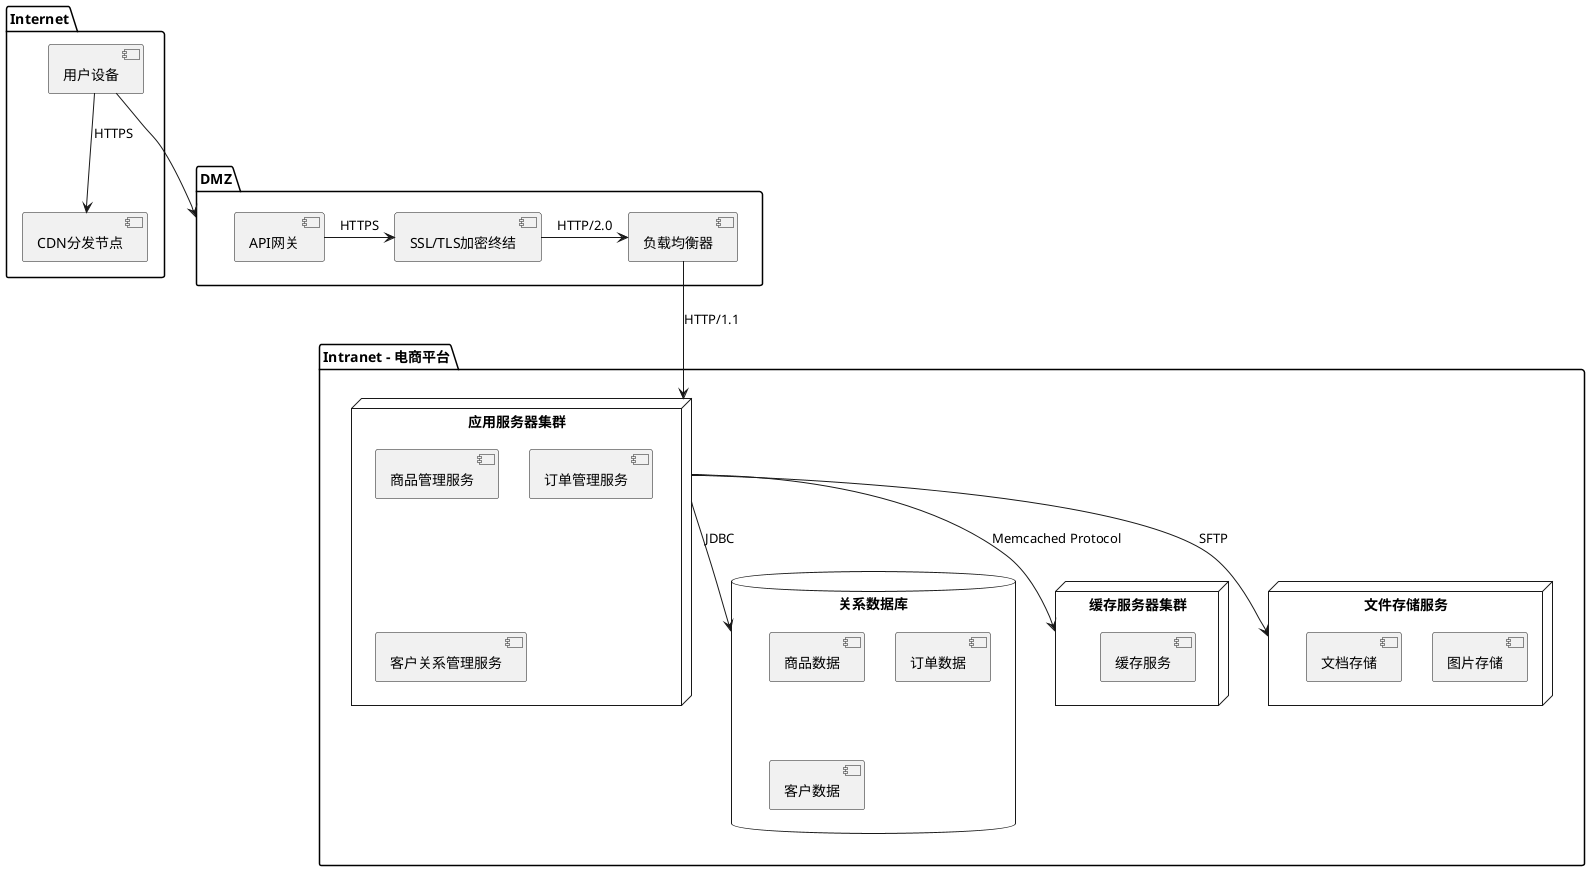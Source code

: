 @startuml

skinparam defaultTextAlignment center
skinparam fontsize 20
skinparam nodesep 30

package "Internet" {
   ' cloud "用户" as users {
    '}

    'cloud "第三方支付服务" as payment {
    '    [支付网关]
     '   [资金清算]
    '}

    '[用户设备] -down-> aDMZ : HTTPS
    [用户设备] --> [CDN分发节点] : HTTPS
}

package "DMZ" as aDMZ{
    [API网关]
    [SSL/TLS加密终结]
    [负载均衡器]
    [CDN分发节点]
    [API网关] -right-> [SSL/TLS加密终结]: HTTPS
    [SSL/TLS加密终结] -right-> [负载均衡器] : HTTP/2.0
    
}

package "Intranet - 电商平台" {
    
    node "应用服务器集群" as appserver {
        [商品管理服务]
        [订单管理服务]
        [客户关系管理服务]
    }

    database "关系数据库" as DBserver {
        [商品数据]
        [订单数据]
        [客户数据]
    }

    node "缓存服务器集群" as cacheserver {
        [缓存服务]
    }

    node "文件存储服务" as fileserver {
        [图片存储]
        [文档存储]
    }

   ' node "分销合作伙伴" as salepartner {
    '    [分销API服务]
   ' }

     [用户设备] -down->  aDMZ 
    [负载均衡器] --> appserver : HTTP/1.1
    appserver --> DBserver : JDBC
    appserver --> cacheserver: Memcached Protocol
   ' [分销API服务] --> [API网关] : HTTPS
    appserver --> fileserver : SFTP
     [订单管理服务]
    'aDMZ--> payment
    'appserver --> payment
}

@enduml

